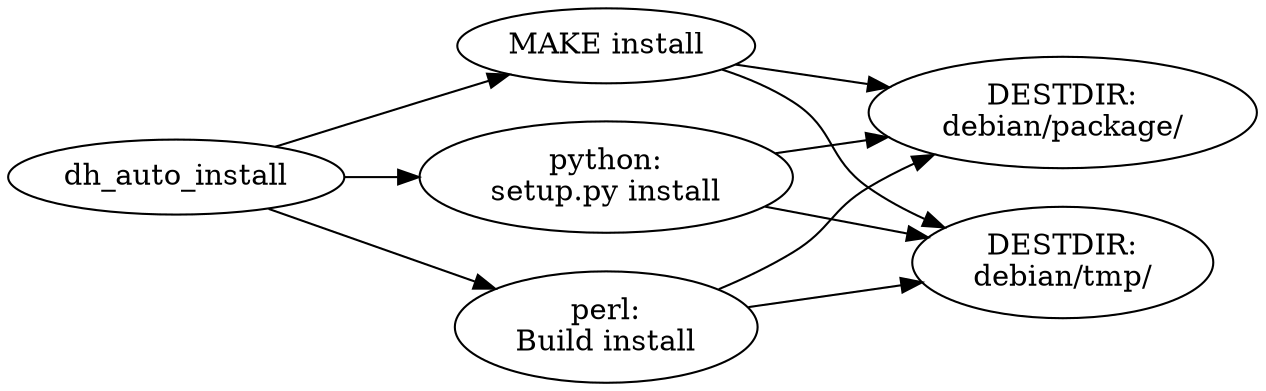 // dot dh_auto_install1.dot -T dh_auto_install1.eps
digraph structure {
graph [rankdir = LR]

dh_auto_install [label="dh_auto_install"]
Makefile [label="MAKE install"]
setup [label="python:\nsetup.py install"]
Build [label="perl:\nBuild install"]
single [label="DESTDIR:\ndebian/package/"]
multiple [label="DESTDIR:\ndebian/tmp/"]
dh_auto_install -> Makefile;
dh_auto_install -> setup;
dh_auto_install -> Build;

Makefile -> single;
setup -> single;
Build -> single;

Makefile -> multiple;
setup -> multiple;
Build -> multiple;
}
